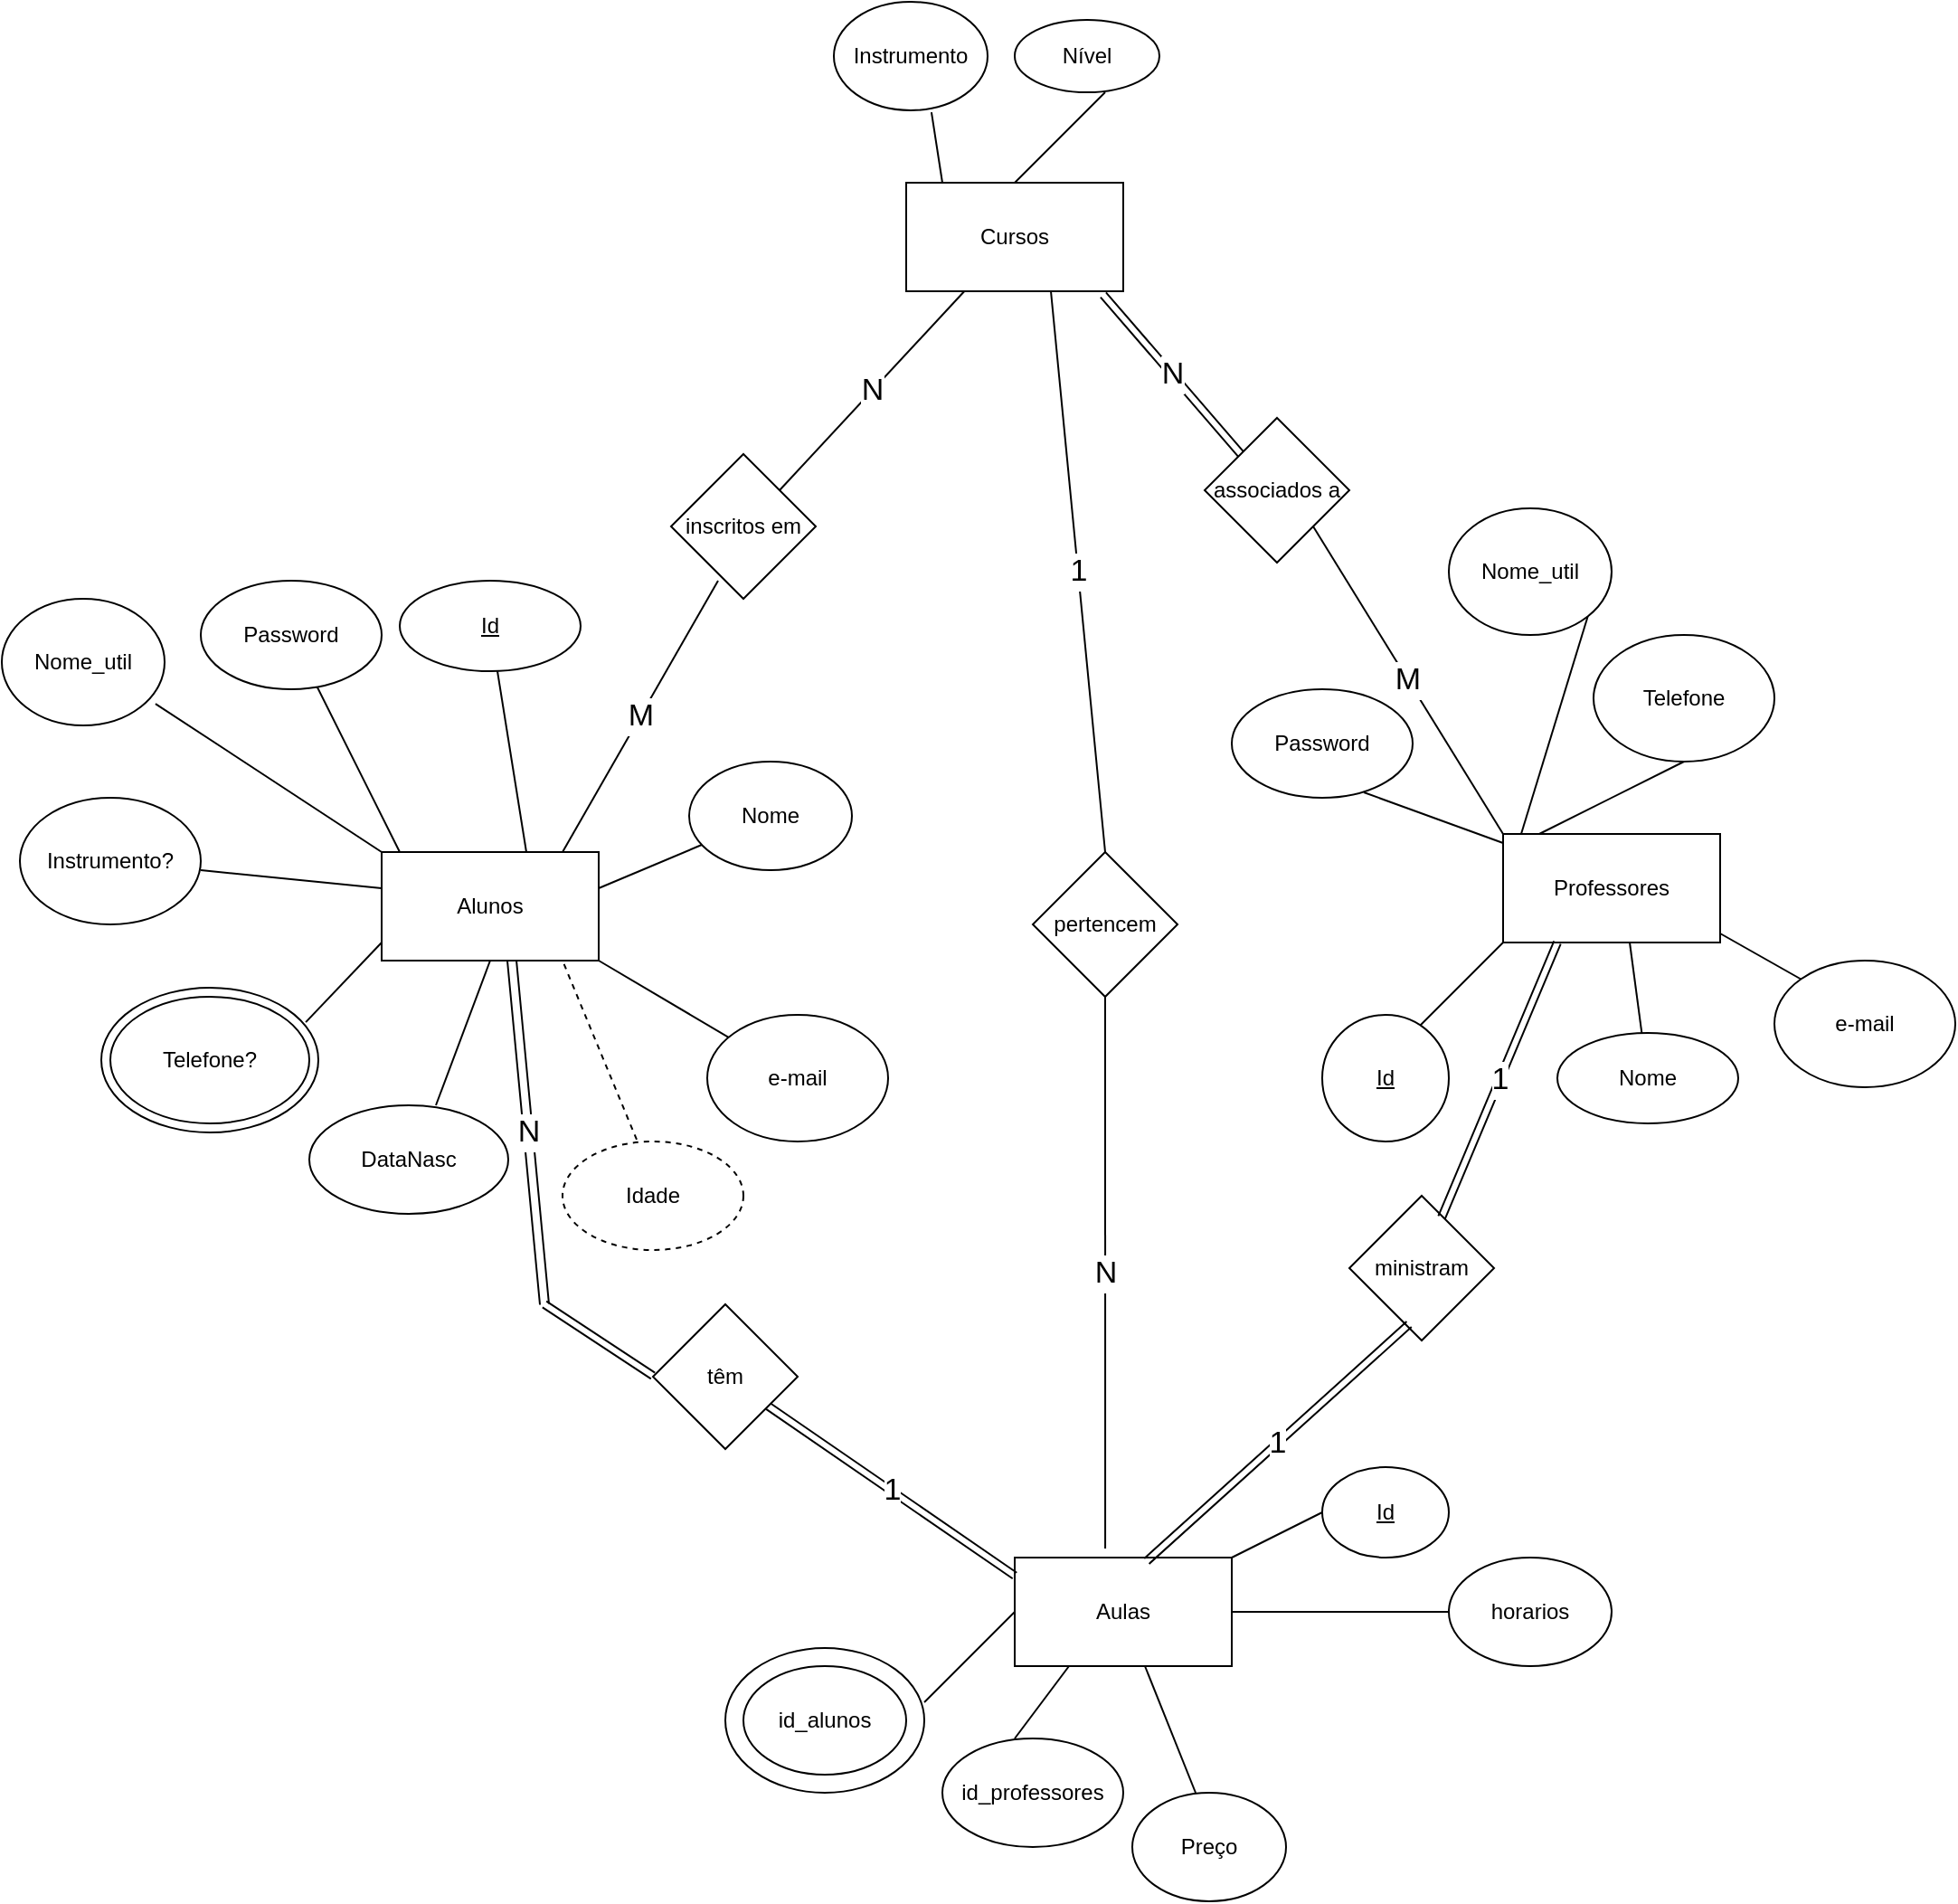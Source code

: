 <mxfile version="14.2.9" type="github">
  <diagram id="C5RBs43oDa-KdzZeNtuy" name="Page-1">
    <mxGraphModel dx="842" dy="916" grid="1" gridSize="10" guides="1" tooltips="1" connect="1" arrows="1" fold="1" page="0" pageScale="1" pageWidth="827" pageHeight="1169" math="0" shadow="0">
      <root>
        <mxCell id="WIyWlLk6GJQsqaUBKTNV-0" />
        <mxCell id="WIyWlLk6GJQsqaUBKTNV-1" parent="WIyWlLk6GJQsqaUBKTNV-0" />
        <mxCell id="YeJPbqonlaDgZHrQWHC3-2" value="Alunos" style="rounded=0;whiteSpace=wrap;html=1;" parent="WIyWlLk6GJQsqaUBKTNV-1" vertex="1">
          <mxGeometry x="350" y="220" width="120" height="60" as="geometry" />
        </mxCell>
        <mxCell id="YeJPbqonlaDgZHrQWHC3-3" value="" style="endArrow=none;html=1;" parent="WIyWlLk6GJQsqaUBKTNV-1" target="YeJPbqonlaDgZHrQWHC3-4" edge="1">
          <mxGeometry width="50" height="50" relative="1" as="geometry">
            <mxPoint x="430" y="220" as="sourcePoint" />
            <mxPoint x="480" y="170" as="targetPoint" />
          </mxGeometry>
        </mxCell>
        <mxCell id="YeJPbqonlaDgZHrQWHC3-4" value="&lt;u&gt;Id&lt;/u&gt;" style="ellipse;whiteSpace=wrap;html=1;" parent="WIyWlLk6GJQsqaUBKTNV-1" vertex="1">
          <mxGeometry x="360" y="70" width="100" height="50" as="geometry" />
        </mxCell>
        <mxCell id="YeJPbqonlaDgZHrQWHC3-5" value="" style="endArrow=none;html=1;" parent="WIyWlLk6GJQsqaUBKTNV-1" target="YeJPbqonlaDgZHrQWHC3-6" edge="1">
          <mxGeometry width="50" height="50" relative="1" as="geometry">
            <mxPoint x="470" y="240" as="sourcePoint" />
            <mxPoint x="520" y="220" as="targetPoint" />
          </mxGeometry>
        </mxCell>
        <mxCell id="YeJPbqonlaDgZHrQWHC3-6" value="Nome" style="ellipse;whiteSpace=wrap;html=1;" parent="WIyWlLk6GJQsqaUBKTNV-1" vertex="1">
          <mxGeometry x="520" y="170" width="90" height="60" as="geometry" />
        </mxCell>
        <mxCell id="YeJPbqonlaDgZHrQWHC3-7" value="" style="endArrow=none;html=1;exitX=1;exitY=1;exitDx=0;exitDy=0;" parent="WIyWlLk6GJQsqaUBKTNV-1" source="YeJPbqonlaDgZHrQWHC3-2" target="YeJPbqonlaDgZHrQWHC3-8" edge="1">
          <mxGeometry width="50" height="50" relative="1" as="geometry">
            <mxPoint x="420" y="340" as="sourcePoint" />
            <mxPoint x="420" y="280" as="targetPoint" />
            <Array as="points" />
          </mxGeometry>
        </mxCell>
        <mxCell id="YeJPbqonlaDgZHrQWHC3-8" value="e-mail" style="ellipse;whiteSpace=wrap;html=1;" parent="WIyWlLk6GJQsqaUBKTNV-1" vertex="1">
          <mxGeometry x="530" y="310" width="100" height="70" as="geometry" />
        </mxCell>
        <mxCell id="YeJPbqonlaDgZHrQWHC3-9" value="" style="endArrow=none;html=1;" parent="WIyWlLk6GJQsqaUBKTNV-1" target="YeJPbqonlaDgZHrQWHC3-10" edge="1">
          <mxGeometry width="50" height="50" relative="1" as="geometry">
            <mxPoint x="360" y="220" as="sourcePoint" />
            <mxPoint x="340" y="160" as="targetPoint" />
            <Array as="points">
              <mxPoint x="340" y="180" />
            </Array>
          </mxGeometry>
        </mxCell>
        <mxCell id="YeJPbqonlaDgZHrQWHC3-10" value="Password" style="ellipse;whiteSpace=wrap;html=1;" parent="WIyWlLk6GJQsqaUBKTNV-1" vertex="1">
          <mxGeometry x="250" y="70" width="100" height="60" as="geometry" />
        </mxCell>
        <mxCell id="YeJPbqonlaDgZHrQWHC3-11" value="" style="endArrow=none;html=1;" parent="WIyWlLk6GJQsqaUBKTNV-1" edge="1">
          <mxGeometry width="50" height="50" relative="1" as="geometry">
            <mxPoint x="250" y="230" as="sourcePoint" />
            <mxPoint x="350" y="240" as="targetPoint" />
          </mxGeometry>
        </mxCell>
        <mxCell id="YeJPbqonlaDgZHrQWHC3-16" value="Instrumento?" style="ellipse;whiteSpace=wrap;html=1;" parent="WIyWlLk6GJQsqaUBKTNV-1" vertex="1">
          <mxGeometry x="150" y="190" width="100" height="70" as="geometry" />
        </mxCell>
        <mxCell id="YeJPbqonlaDgZHrQWHC3-17" value="" style="endArrow=none;html=1;exitX=0.942;exitY=0.238;exitDx=0;exitDy=0;exitPerimeter=0;" parent="WIyWlLk6GJQsqaUBKTNV-1" source="YeJPbqonlaDgZHrQWHC3-23" edge="1">
          <mxGeometry width="50" height="50" relative="1" as="geometry">
            <mxPoint x="300" y="320" as="sourcePoint" />
            <mxPoint x="350" y="270" as="targetPoint" />
          </mxGeometry>
        </mxCell>
        <mxCell id="YeJPbqonlaDgZHrQWHC3-18" value="Telefone?" style="ellipse;whiteSpace=wrap;html=1;perimeterSpacing=0;shadow=0;sketch=0;strokeWidth=1;gradientDirection=east;" parent="WIyWlLk6GJQsqaUBKTNV-1" vertex="1">
          <mxGeometry x="200" y="300" width="110" height="70" as="geometry" />
        </mxCell>
        <mxCell id="YeJPbqonlaDgZHrQWHC3-23" value="" style="ellipse;whiteSpace=wrap;html=1;rounded=0;sketch=0;fillColor=none;" parent="WIyWlLk6GJQsqaUBKTNV-1" vertex="1">
          <mxGeometry x="195" y="295" width="120" height="80" as="geometry" />
        </mxCell>
        <mxCell id="YeJPbqonlaDgZHrQWHC3-24" value="" style="endArrow=none;html=1;entryX=0.5;entryY=1;entryDx=0;entryDy=0;" parent="WIyWlLk6GJQsqaUBKTNV-1" target="YeJPbqonlaDgZHrQWHC3-2" edge="1">
          <mxGeometry width="50" height="50" relative="1" as="geometry">
            <mxPoint x="380" y="360" as="sourcePoint" />
            <mxPoint x="410" y="280" as="targetPoint" />
            <Array as="points" />
          </mxGeometry>
        </mxCell>
        <mxCell id="YeJPbqonlaDgZHrQWHC3-25" value="DataNasc" style="ellipse;whiteSpace=wrap;html=1;rounded=0;sketch=0;" parent="WIyWlLk6GJQsqaUBKTNV-1" vertex="1">
          <mxGeometry x="310" y="360" width="110" height="60" as="geometry" />
        </mxCell>
        <mxCell id="YeJPbqonlaDgZHrQWHC3-26" value="Idade" style="ellipse;whiteSpace=wrap;html=1;rounded=0;sketch=0;dashed=1;" parent="WIyWlLk6GJQsqaUBKTNV-1" vertex="1">
          <mxGeometry x="450" y="380" width="100" height="60" as="geometry" />
        </mxCell>
        <mxCell id="YeJPbqonlaDgZHrQWHC3-27" value="" style="endArrow=none;dashed=1;html=1;exitX=0.41;exitY=-0.017;exitDx=0;exitDy=0;exitPerimeter=0;" parent="WIyWlLk6GJQsqaUBKTNV-1" source="YeJPbqonlaDgZHrQWHC3-26" edge="1">
          <mxGeometry width="50" height="50" relative="1" as="geometry">
            <mxPoint x="400" y="330" as="sourcePoint" />
            <mxPoint x="450" y="280" as="targetPoint" />
          </mxGeometry>
        </mxCell>
        <mxCell id="QPZrH0Ajvc4-a-Q5nBBF-0" value="Professores" style="rounded=0;whiteSpace=wrap;html=1;" parent="WIyWlLk6GJQsqaUBKTNV-1" vertex="1">
          <mxGeometry x="970" y="210" width="120" height="60" as="geometry" />
        </mxCell>
        <mxCell id="QPZrH0Ajvc4-a-Q5nBBF-17" value="" style="endArrow=none;html=1;" parent="WIyWlLk6GJQsqaUBKTNV-1" edge="1">
          <mxGeometry width="50" height="50" relative="1" as="geometry">
            <mxPoint x="920" y="320" as="sourcePoint" />
            <mxPoint x="970" y="270" as="targetPoint" />
          </mxGeometry>
        </mxCell>
        <mxCell id="QPZrH0Ajvc4-a-Q5nBBF-19" value="&lt;u&gt;Id&lt;/u&gt;" style="ellipse;whiteSpace=wrap;html=1;" parent="WIyWlLk6GJQsqaUBKTNV-1" vertex="1">
          <mxGeometry x="870" y="310" width="70" height="70" as="geometry" />
        </mxCell>
        <mxCell id="QPZrH0Ajvc4-a-Q5nBBF-20" value="Nome" style="ellipse;whiteSpace=wrap;html=1;" parent="WIyWlLk6GJQsqaUBKTNV-1" vertex="1">
          <mxGeometry x="1000" y="320" width="100" height="50" as="geometry" />
        </mxCell>
        <mxCell id="QPZrH0Ajvc4-a-Q5nBBF-21" value="" style="endArrow=none;html=1;" parent="WIyWlLk6GJQsqaUBKTNV-1" source="QPZrH0Ajvc4-a-Q5nBBF-20" edge="1">
          <mxGeometry width="50" height="50" relative="1" as="geometry">
            <mxPoint x="990" y="320" as="sourcePoint" />
            <mxPoint x="1040" y="270" as="targetPoint" />
          </mxGeometry>
        </mxCell>
        <mxCell id="QPZrH0Ajvc4-a-Q5nBBF-22" value="e-mail" style="ellipse;whiteSpace=wrap;html=1;" parent="WIyWlLk6GJQsqaUBKTNV-1" vertex="1">
          <mxGeometry x="1120" y="280" width="100" height="70" as="geometry" />
        </mxCell>
        <mxCell id="QPZrH0Ajvc4-a-Q5nBBF-23" value="" style="endArrow=none;html=1;entryX=0;entryY=0;entryDx=0;entryDy=0;" parent="WIyWlLk6GJQsqaUBKTNV-1" target="QPZrH0Ajvc4-a-Q5nBBF-22" edge="1">
          <mxGeometry width="50" height="50" relative="1" as="geometry">
            <mxPoint x="1090" y="265" as="sourcePoint" />
            <mxPoint x="1140" y="215" as="targetPoint" />
          </mxGeometry>
        </mxCell>
        <mxCell id="QPZrH0Ajvc4-a-Q5nBBF-24" value="pertencem" style="rhombus;whiteSpace=wrap;html=1;" parent="WIyWlLk6GJQsqaUBKTNV-1" vertex="1">
          <mxGeometry x="710" y="220" width="80" height="80" as="geometry" />
        </mxCell>
        <mxCell id="QPZrH0Ajvc4-a-Q5nBBF-25" value="Aulas" style="rounded=0;whiteSpace=wrap;html=1;" parent="WIyWlLk6GJQsqaUBKTNV-1" vertex="1">
          <mxGeometry x="700" y="610" width="120" height="60" as="geometry" />
        </mxCell>
        <mxCell id="QPZrH0Ajvc4-a-Q5nBBF-26" value="&lt;u&gt;Id&lt;/u&gt;" style="ellipse;whiteSpace=wrap;html=1;" parent="WIyWlLk6GJQsqaUBKTNV-1" vertex="1">
          <mxGeometry x="870" y="560" width="70" height="50" as="geometry" />
        </mxCell>
        <mxCell id="QPZrH0Ajvc4-a-Q5nBBF-27" value="" style="endArrow=none;html=1;entryX=0;entryY=0.5;entryDx=0;entryDy=0;exitX=1;exitY=0;exitDx=0;exitDy=0;" parent="WIyWlLk6GJQsqaUBKTNV-1" source="QPZrH0Ajvc4-a-Q5nBBF-25" target="QPZrH0Ajvc4-a-Q5nBBF-26" edge="1">
          <mxGeometry width="50" height="50" relative="1" as="geometry">
            <mxPoint x="810" y="540" as="sourcePoint" />
            <mxPoint x="860" y="490" as="targetPoint" />
          </mxGeometry>
        </mxCell>
        <mxCell id="QPZrH0Ajvc4-a-Q5nBBF-32" value="ministram" style="rhombus;whiteSpace=wrap;html=1;" parent="WIyWlLk6GJQsqaUBKTNV-1" vertex="1">
          <mxGeometry x="885" y="410" width="80" height="80" as="geometry" />
        </mxCell>
        <mxCell id="QPZrH0Ajvc4-a-Q5nBBF-33" value="têm" style="rhombus;whiteSpace=wrap;html=1;" parent="WIyWlLk6GJQsqaUBKTNV-1" vertex="1">
          <mxGeometry x="500" y="470" width="80" height="80" as="geometry" />
        </mxCell>
        <mxCell id="QPZrH0Ajvc4-a-Q5nBBF-34" value="Nome_util" style="ellipse;whiteSpace=wrap;html=1;" parent="WIyWlLk6GJQsqaUBKTNV-1" vertex="1">
          <mxGeometry x="140" y="80" width="90" height="70" as="geometry" />
        </mxCell>
        <mxCell id="QPZrH0Ajvc4-a-Q5nBBF-35" value="" style="endArrow=none;html=1;entryX=0.944;entryY=0.829;entryDx=0;entryDy=0;entryPerimeter=0;" parent="WIyWlLk6GJQsqaUBKTNV-1" target="QPZrH0Ajvc4-a-Q5nBBF-34" edge="1">
          <mxGeometry width="50" height="50" relative="1" as="geometry">
            <mxPoint x="350" y="220" as="sourcePoint" />
            <mxPoint x="400" y="170" as="targetPoint" />
          </mxGeometry>
        </mxCell>
        <mxCell id="QPZrH0Ajvc4-a-Q5nBBF-38" value="Telefone" style="ellipse;whiteSpace=wrap;html=1;" parent="WIyWlLk6GJQsqaUBKTNV-1" vertex="1">
          <mxGeometry x="1020" y="100" width="100" height="70" as="geometry" />
        </mxCell>
        <mxCell id="QPZrH0Ajvc4-a-Q5nBBF-39" value="" style="endArrow=none;html=1;entryX=0.5;entryY=1;entryDx=0;entryDy=0;" parent="WIyWlLk6GJQsqaUBKTNV-1" target="QPZrH0Ajvc4-a-Q5nBBF-38" edge="1">
          <mxGeometry width="50" height="50" relative="1" as="geometry">
            <mxPoint x="990" y="210" as="sourcePoint" />
            <mxPoint x="1040" y="160" as="targetPoint" />
          </mxGeometry>
        </mxCell>
        <mxCell id="QPZrH0Ajvc4-a-Q5nBBF-40" value="Password" style="ellipse;whiteSpace=wrap;html=1;" parent="WIyWlLk6GJQsqaUBKTNV-1" vertex="1">
          <mxGeometry x="820" y="130" width="100" height="60" as="geometry" />
        </mxCell>
        <mxCell id="QPZrH0Ajvc4-a-Q5nBBF-41" value="Nome_util" style="ellipse;whiteSpace=wrap;html=1;" parent="WIyWlLk6GJQsqaUBKTNV-1" vertex="1">
          <mxGeometry x="940" y="30" width="90" height="70" as="geometry" />
        </mxCell>
        <mxCell id="QPZrH0Ajvc4-a-Q5nBBF-43" value="" style="endArrow=none;html=1;exitX=0.73;exitY=0.95;exitDx=0;exitDy=0;exitPerimeter=0;" parent="WIyWlLk6GJQsqaUBKTNV-1" source="QPZrH0Ajvc4-a-Q5nBBF-40" edge="1">
          <mxGeometry width="50" height="50" relative="1" as="geometry">
            <mxPoint x="920" y="265" as="sourcePoint" />
            <mxPoint x="970" y="215" as="targetPoint" />
          </mxGeometry>
        </mxCell>
        <mxCell id="QPZrH0Ajvc4-a-Q5nBBF-44" value="" style="endArrow=none;html=1;entryX=1;entryY=1;entryDx=0;entryDy=0;" parent="WIyWlLk6GJQsqaUBKTNV-1" target="QPZrH0Ajvc4-a-Q5nBBF-41" edge="1">
          <mxGeometry width="50" height="50" relative="1" as="geometry">
            <mxPoint x="980" y="210" as="sourcePoint" />
            <mxPoint x="1030" y="160" as="targetPoint" />
          </mxGeometry>
        </mxCell>
        <mxCell id="QPZrH0Ajvc4-a-Q5nBBF-45" value="1" style="shape=link;html=1;entryX=0.25;entryY=1;entryDx=0;entryDy=0;exitX=0.638;exitY=0.15;exitDx=0;exitDy=0;exitPerimeter=0;fontSize=17;" parent="WIyWlLk6GJQsqaUBKTNV-1" source="QPZrH0Ajvc4-a-Q5nBBF-32" target="QPZrH0Ajvc4-a-Q5nBBF-0" edge="1">
          <mxGeometry width="100" relative="1" as="geometry">
            <mxPoint x="940" y="420" as="sourcePoint" />
            <mxPoint x="1040" y="420" as="targetPoint" />
          </mxGeometry>
        </mxCell>
        <mxCell id="QPZrH0Ajvc4-a-Q5nBBF-46" value="1" style="shape=link;html=1;exitX=0.608;exitY=0.033;exitDx=0;exitDy=0;exitPerimeter=0;entryX=0.413;entryY=0.888;entryDx=0;entryDy=0;entryPerimeter=0;fontSize=17;" parent="WIyWlLk6GJQsqaUBKTNV-1" source="QPZrH0Ajvc4-a-Q5nBBF-25" target="QPZrH0Ajvc4-a-Q5nBBF-32" edge="1">
          <mxGeometry width="100" relative="1" as="geometry">
            <mxPoint x="815" y="480" as="sourcePoint" />
            <mxPoint x="915" y="480" as="targetPoint" />
          </mxGeometry>
        </mxCell>
        <mxCell id="QPZrH0Ajvc4-a-Q5nBBF-47" value="N" style="shape=link;html=1;exitX=0.6;exitY=1;exitDx=0;exitDy=0;exitPerimeter=0;width=5;fontSize=17;" parent="WIyWlLk6GJQsqaUBKTNV-1" source="YeJPbqonlaDgZHrQWHC3-2" edge="1">
          <mxGeometry width="100" relative="1" as="geometry">
            <mxPoint x="400" y="509.5" as="sourcePoint" />
            <mxPoint x="440" y="470" as="targetPoint" />
          </mxGeometry>
        </mxCell>
        <mxCell id="QPZrH0Ajvc4-a-Q5nBBF-48" value="" style="shape=link;html=1;" parent="WIyWlLk6GJQsqaUBKTNV-1" edge="1">
          <mxGeometry width="100" relative="1" as="geometry">
            <mxPoint x="440" y="470" as="sourcePoint" />
            <mxPoint x="500" y="509.5" as="targetPoint" />
          </mxGeometry>
        </mxCell>
        <mxCell id="QPZrH0Ajvc4-a-Q5nBBF-49" value="1" style="shape=link;html=1;endSize=6;fontSize=17;" parent="WIyWlLk6GJQsqaUBKTNV-1" source="QPZrH0Ajvc4-a-Q5nBBF-33" edge="1">
          <mxGeometry width="100" relative="1" as="geometry">
            <mxPoint x="600" y="620" as="sourcePoint" />
            <mxPoint x="700" y="620" as="targetPoint" />
          </mxGeometry>
        </mxCell>
        <mxCell id="QPZrH0Ajvc4-a-Q5nBBF-50" value="id_alunos" style="ellipse;whiteSpace=wrap;html=1;" parent="WIyWlLk6GJQsqaUBKTNV-1" vertex="1">
          <mxGeometry x="550" y="670" width="90" height="60" as="geometry" />
        </mxCell>
        <mxCell id="QPZrH0Ajvc4-a-Q5nBBF-51" value="id_professores" style="ellipse;whiteSpace=wrap;html=1;" parent="WIyWlLk6GJQsqaUBKTNV-1" vertex="1">
          <mxGeometry x="660" y="710" width="100" height="60" as="geometry" />
        </mxCell>
        <mxCell id="QPZrH0Ajvc4-a-Q5nBBF-52" value="" style="ellipse;whiteSpace=wrap;html=1;fillColor=none;" parent="WIyWlLk6GJQsqaUBKTNV-1" vertex="1">
          <mxGeometry x="540" y="660" width="110" height="80" as="geometry" />
        </mxCell>
        <mxCell id="QPZrH0Ajvc4-a-Q5nBBF-53" value="" style="endArrow=none;html=1;" parent="WIyWlLk6GJQsqaUBKTNV-1" edge="1">
          <mxGeometry width="50" height="50" relative="1" as="geometry">
            <mxPoint x="650" y="690" as="sourcePoint" />
            <mxPoint x="700" y="640" as="targetPoint" />
          </mxGeometry>
        </mxCell>
        <mxCell id="QPZrH0Ajvc4-a-Q5nBBF-54" value="" style="endArrow=none;html=1;entryX=0.25;entryY=1;entryDx=0;entryDy=0;" parent="WIyWlLk6GJQsqaUBKTNV-1" target="QPZrH0Ajvc4-a-Q5nBBF-25" edge="1">
          <mxGeometry width="50" height="50" relative="1" as="geometry">
            <mxPoint x="700" y="710" as="sourcePoint" />
            <mxPoint x="750" y="660" as="targetPoint" />
          </mxGeometry>
        </mxCell>
        <mxCell id="QPZrH0Ajvc4-a-Q5nBBF-55" value="Preço" style="ellipse;whiteSpace=wrap;html=1;fillColor=none;" parent="WIyWlLk6GJQsqaUBKTNV-1" vertex="1">
          <mxGeometry x="765" y="740" width="85" height="60" as="geometry" />
        </mxCell>
        <mxCell id="QPZrH0Ajvc4-a-Q5nBBF-58" value="" style="endArrow=none;html=1;" parent="WIyWlLk6GJQsqaUBKTNV-1" target="QPZrH0Ajvc4-a-Q5nBBF-25" edge="1">
          <mxGeometry width="50" height="50" relative="1" as="geometry">
            <mxPoint x="800" y="740" as="sourcePoint" />
            <mxPoint x="850" y="690" as="targetPoint" />
          </mxGeometry>
        </mxCell>
        <mxCell id="QPZrH0Ajvc4-a-Q5nBBF-59" value="&lt;font style=&quot;font-size: 12px;&quot;&gt;horarios&lt;/font&gt;" style="ellipse;whiteSpace=wrap;html=1;fillColor=none;fontSize=12;" parent="WIyWlLk6GJQsqaUBKTNV-1" vertex="1">
          <mxGeometry x="940" y="610" width="90" height="60" as="geometry" />
        </mxCell>
        <mxCell id="QPZrH0Ajvc4-a-Q5nBBF-60" value="" style="endArrow=none;html=1;fontSize=12;entryX=0;entryY=0.5;entryDx=0;entryDy=0;" parent="WIyWlLk6GJQsqaUBKTNV-1" target="QPZrH0Ajvc4-a-Q5nBBF-59" edge="1">
          <mxGeometry width="50" height="50" relative="1" as="geometry">
            <mxPoint x="820" y="640" as="sourcePoint" />
            <mxPoint x="870" y="590" as="targetPoint" />
          </mxGeometry>
        </mxCell>
        <mxCell id="7uHokPlCw8yeGiN5BkeQ-0" value="Cursos" style="rounded=0;whiteSpace=wrap;html=1;" vertex="1" parent="WIyWlLk6GJQsqaUBKTNV-1">
          <mxGeometry x="640" y="-150" width="120" height="60" as="geometry" />
        </mxCell>
        <mxCell id="7uHokPlCw8yeGiN5BkeQ-1" value="inscritos em" style="rhombus;whiteSpace=wrap;html=1;" vertex="1" parent="WIyWlLk6GJQsqaUBKTNV-1">
          <mxGeometry x="510" width="80" height="80" as="geometry" />
        </mxCell>
        <mxCell id="7uHokPlCw8yeGiN5BkeQ-2" value="associados a" style="rhombus;whiteSpace=wrap;html=1;" vertex="1" parent="WIyWlLk6GJQsqaUBKTNV-1">
          <mxGeometry x="805" y="-20" width="80" height="80" as="geometry" />
        </mxCell>
        <mxCell id="7uHokPlCw8yeGiN5BkeQ-5" value="1" style="endArrow=none;html=1;exitX=0.5;exitY=0;exitDx=0;exitDy=0;fontSize=17;" edge="1" parent="WIyWlLk6GJQsqaUBKTNV-1" source="QPZrH0Ajvc4-a-Q5nBBF-24">
          <mxGeometry width="50" height="50" relative="1" as="geometry">
            <mxPoint x="670" y="-40" as="sourcePoint" />
            <mxPoint x="720" y="-90" as="targetPoint" />
          </mxGeometry>
        </mxCell>
        <mxCell id="7uHokPlCw8yeGiN5BkeQ-7" value="N" style="endArrow=none;html=1;fontSize=17;exitX=0.417;exitY=-0.083;exitDx=0;exitDy=0;exitPerimeter=0;" edge="1" parent="WIyWlLk6GJQsqaUBKTNV-1" source="QPZrH0Ajvc4-a-Q5nBBF-25">
          <mxGeometry width="50" height="50" relative="1" as="geometry">
            <mxPoint x="700" y="350" as="sourcePoint" />
            <mxPoint x="750" y="300" as="targetPoint" />
          </mxGeometry>
        </mxCell>
        <mxCell id="7uHokPlCw8yeGiN5BkeQ-8" value="M" style="endArrow=none;html=1;fontSize=17;entryX=0.325;entryY=0.875;entryDx=0;entryDy=0;entryPerimeter=0;" edge="1" parent="WIyWlLk6GJQsqaUBKTNV-1" target="7uHokPlCw8yeGiN5BkeQ-1">
          <mxGeometry width="50" height="50" relative="1" as="geometry">
            <mxPoint x="450" y="220" as="sourcePoint" />
            <mxPoint x="500" y="170" as="targetPoint" />
          </mxGeometry>
        </mxCell>
        <mxCell id="7uHokPlCw8yeGiN5BkeQ-9" value="N" style="endArrow=none;html=1;fontSize=17;" edge="1" parent="WIyWlLk6GJQsqaUBKTNV-1" target="7uHokPlCw8yeGiN5BkeQ-0">
          <mxGeometry width="50" height="50" relative="1" as="geometry">
            <mxPoint x="570" y="20" as="sourcePoint" />
            <mxPoint x="620" y="-30" as="targetPoint" />
          </mxGeometry>
        </mxCell>
        <mxCell id="7uHokPlCw8yeGiN5BkeQ-10" value="M" style="endArrow=none;html=1;fontSize=17;exitX=0;exitY=0;exitDx=0;exitDy=0;entryX=1;entryY=1;entryDx=0;entryDy=0;" edge="1" parent="WIyWlLk6GJQsqaUBKTNV-1" source="QPZrH0Ajvc4-a-Q5nBBF-0" target="7uHokPlCw8yeGiN5BkeQ-2">
          <mxGeometry width="50" height="50" relative="1" as="geometry">
            <mxPoint x="820" y="100" as="sourcePoint" />
            <mxPoint x="870" y="50" as="targetPoint" />
          </mxGeometry>
        </mxCell>
        <mxCell id="7uHokPlCw8yeGiN5BkeQ-12" value="N" style="shape=link;html=1;fontSize=17;exitX=0.908;exitY=1.033;exitDx=0;exitDy=0;exitPerimeter=0;entryX=0;entryY=0;entryDx=0;entryDy=0;" edge="1" parent="WIyWlLk6GJQsqaUBKTNV-1" source="7uHokPlCw8yeGiN5BkeQ-0" target="7uHokPlCw8yeGiN5BkeQ-2">
          <mxGeometry width="100" relative="1" as="geometry">
            <mxPoint x="730" as="sourcePoint" />
            <mxPoint x="830" as="targetPoint" />
          </mxGeometry>
        </mxCell>
        <mxCell id="7uHokPlCw8yeGiN5BkeQ-14" value="Nível" style="ellipse;whiteSpace=wrap;html=1;" vertex="1" parent="WIyWlLk6GJQsqaUBKTNV-1">
          <mxGeometry x="700" y="-240" width="80" height="40" as="geometry" />
        </mxCell>
        <mxCell id="7uHokPlCw8yeGiN5BkeQ-15" value="Instrumento" style="ellipse;whiteSpace=wrap;html=1;" vertex="1" parent="WIyWlLk6GJQsqaUBKTNV-1">
          <mxGeometry x="600" y="-250" width="85" height="60" as="geometry" />
        </mxCell>
        <mxCell id="7uHokPlCw8yeGiN5BkeQ-16" value="" style="endArrow=none;html=1;fontSize=17;" edge="1" parent="WIyWlLk6GJQsqaUBKTNV-1">
          <mxGeometry width="50" height="50" relative="1" as="geometry">
            <mxPoint x="700" y="-150" as="sourcePoint" />
            <mxPoint x="750" y="-200" as="targetPoint" />
          </mxGeometry>
        </mxCell>
        <mxCell id="7uHokPlCw8yeGiN5BkeQ-17" value="" style="endArrow=none;html=1;fontSize=17;entryX=0.635;entryY=1.017;entryDx=0;entryDy=0;entryPerimeter=0;" edge="1" parent="WIyWlLk6GJQsqaUBKTNV-1" target="7uHokPlCw8yeGiN5BkeQ-15">
          <mxGeometry width="50" height="50" relative="1" as="geometry">
            <mxPoint x="660" y="-150" as="sourcePoint" />
            <mxPoint x="710" y="-200" as="targetPoint" />
          </mxGeometry>
        </mxCell>
      </root>
    </mxGraphModel>
  </diagram>
</mxfile>
